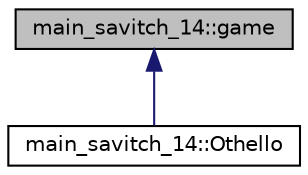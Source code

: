 digraph "main_savitch_14::game"
{
  edge [fontname="Helvetica",fontsize="10",labelfontname="Helvetica",labelfontsize="10"];
  node [fontname="Helvetica",fontsize="10",shape=record];
  Node1 [label="main_savitch_14::game",height=0.2,width=0.4,color="black", fillcolor="grey75", style="filled", fontcolor="black"];
  Node1 -> Node2 [dir="back",color="midnightblue",fontsize="10",style="solid"];
  Node2 [label="main_savitch_14::Othello",height=0.2,width=0.4,color="black", fillcolor="white", style="filled",URL="$classmain__savitch__14_1_1Othello.html"];
}
